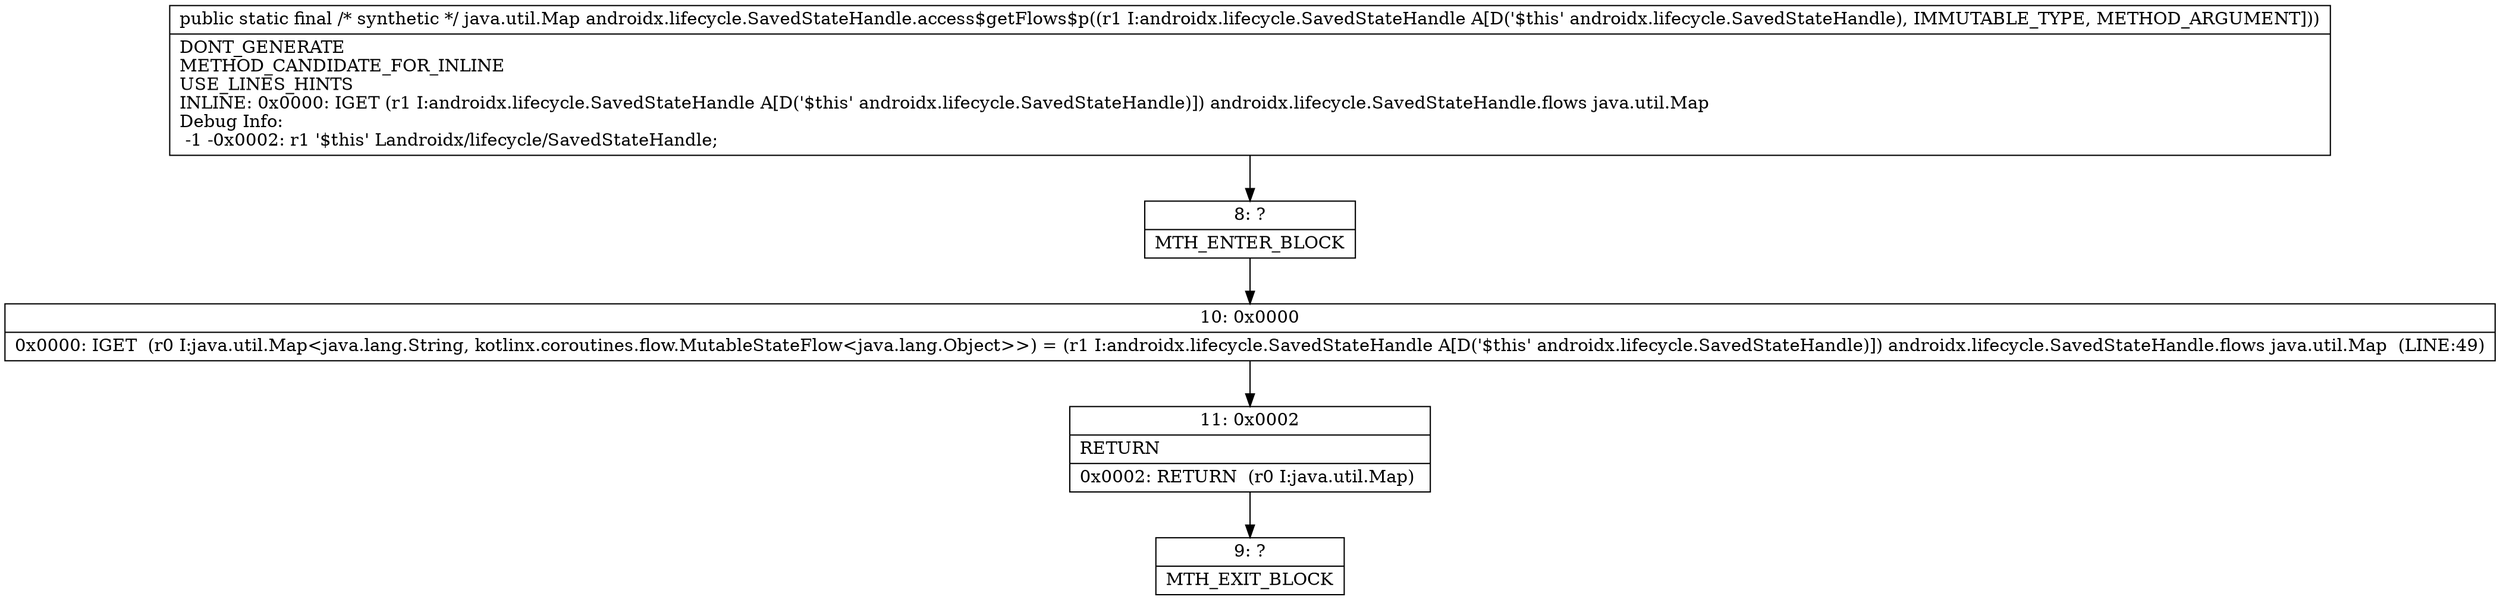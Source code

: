 digraph "CFG forandroidx.lifecycle.SavedStateHandle.access$getFlows$p(Landroidx\/lifecycle\/SavedStateHandle;)Ljava\/util\/Map;" {
Node_8 [shape=record,label="{8\:\ ?|MTH_ENTER_BLOCK\l}"];
Node_10 [shape=record,label="{10\:\ 0x0000|0x0000: IGET  (r0 I:java.util.Map\<java.lang.String, kotlinx.coroutines.flow.MutableStateFlow\<java.lang.Object\>\>) = (r1 I:androidx.lifecycle.SavedStateHandle A[D('$this' androidx.lifecycle.SavedStateHandle)]) androidx.lifecycle.SavedStateHandle.flows java.util.Map  (LINE:49)\l}"];
Node_11 [shape=record,label="{11\:\ 0x0002|RETURN\l|0x0002: RETURN  (r0 I:java.util.Map) \l}"];
Node_9 [shape=record,label="{9\:\ ?|MTH_EXIT_BLOCK\l}"];
MethodNode[shape=record,label="{public static final \/* synthetic *\/ java.util.Map androidx.lifecycle.SavedStateHandle.access$getFlows$p((r1 I:androidx.lifecycle.SavedStateHandle A[D('$this' androidx.lifecycle.SavedStateHandle), IMMUTABLE_TYPE, METHOD_ARGUMENT]))  | DONT_GENERATE\lMETHOD_CANDIDATE_FOR_INLINE\lUSE_LINES_HINTS\lINLINE: 0x0000: IGET  (r1 I:androidx.lifecycle.SavedStateHandle A[D('$this' androidx.lifecycle.SavedStateHandle)]) androidx.lifecycle.SavedStateHandle.flows java.util.Map\lDebug Info:\l  \-1 \-0x0002: r1 '$this' Landroidx\/lifecycle\/SavedStateHandle;\l}"];
MethodNode -> Node_8;Node_8 -> Node_10;
Node_10 -> Node_11;
Node_11 -> Node_9;
}

